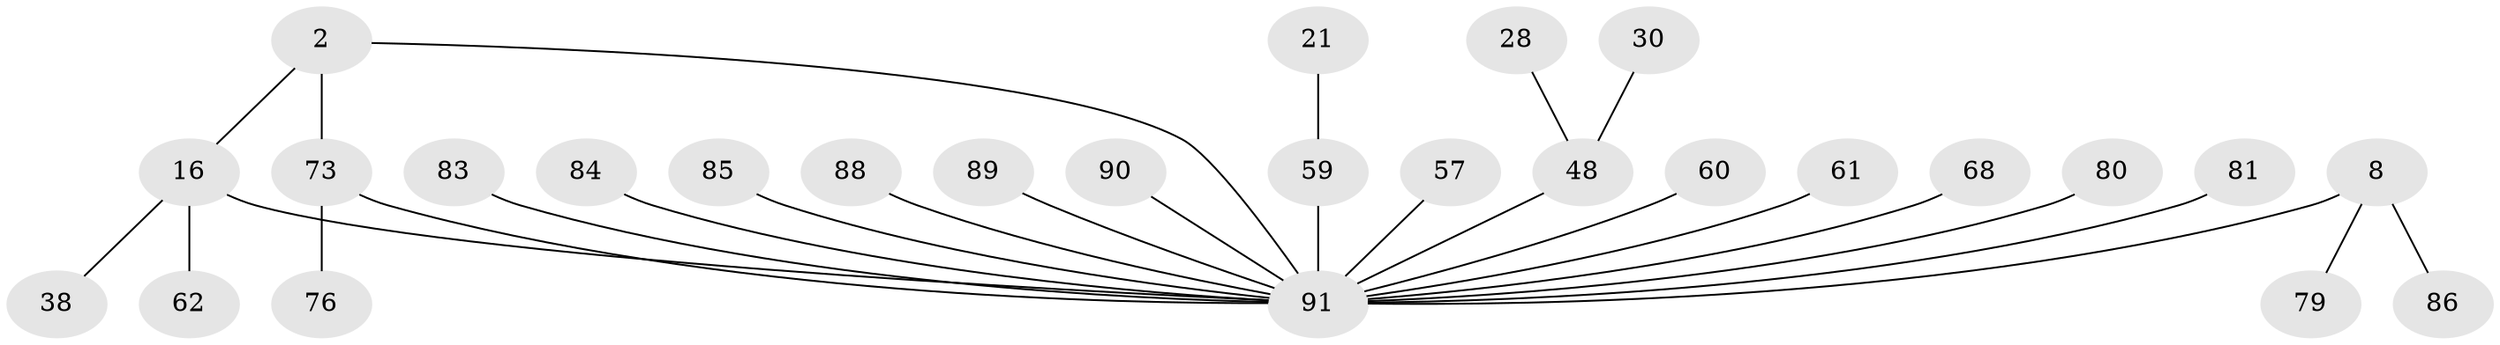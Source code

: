 // original degree distribution, {4: 0.04395604395604396, 7: 0.01098901098901099, 5: 0.02197802197802198, 14: 0.01098901098901099, 6: 0.03296703296703297, 8: 0.06593406593406594, 9: 0.01098901098901099, 3: 0.04395604395604396, 13: 0.01098901098901099, 1: 0.5604395604395604, 2: 0.18681318681318682}
// Generated by graph-tools (version 1.1) at 2025/58/03/04/25 21:58:23]
// undirected, 27 vertices, 28 edges
graph export_dot {
graph [start="1"]
  node [color=gray90,style=filled];
  2 [super="+1"];
  8 [super="+6"];
  16 [super="+15"];
  21;
  28;
  30;
  38;
  48 [super="+12"];
  57;
  59 [super="+19"];
  60 [super="+34"];
  61;
  62;
  68;
  73 [super="+64+71+70"];
  76 [super="+51"];
  79;
  80;
  81;
  83;
  84;
  85;
  86;
  88 [super="+78"];
  89 [super="+67"];
  90;
  91 [super="+82+87+77+55"];
  2 -- 16;
  2 -- 91;
  2 -- 73 [weight=4];
  8 -- 79;
  8 -- 86;
  8 -- 91 [weight=6];
  16 -- 38;
  16 -- 62;
  16 -- 91 [weight=9];
  21 -- 59;
  28 -- 48;
  30 -- 48;
  48 -- 91 [weight=5];
  57 -- 91;
  59 -- 91 [weight=4];
  60 -- 91;
  61 -- 91;
  68 -- 91;
  73 -- 91 [weight=2];
  73 -- 76;
  80 -- 91;
  81 -- 91;
  83 -- 91;
  84 -- 91;
  85 -- 91;
  88 -- 91;
  89 -- 91;
  90 -- 91;
}
